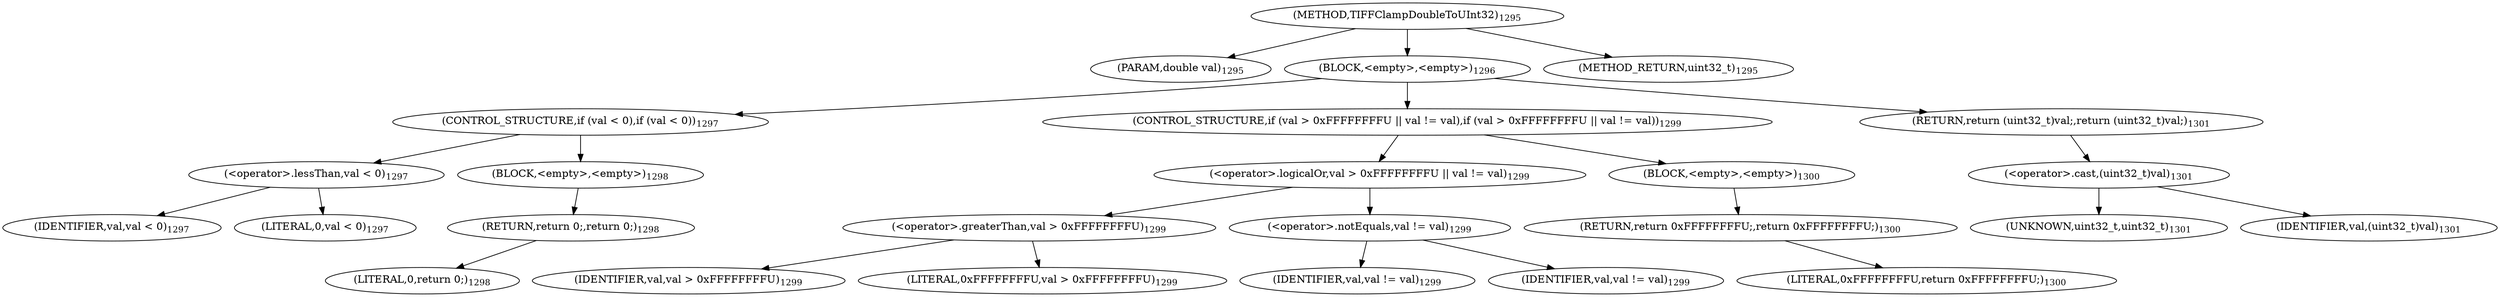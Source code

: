 digraph "TIFFClampDoubleToUInt32" {  
"67519" [label = <(METHOD,TIFFClampDoubleToUInt32)<SUB>1295</SUB>> ]
"67520" [label = <(PARAM,double val)<SUB>1295</SUB>> ]
"67521" [label = <(BLOCK,&lt;empty&gt;,&lt;empty&gt;)<SUB>1296</SUB>> ]
"67522" [label = <(CONTROL_STRUCTURE,if (val &lt; 0),if (val &lt; 0))<SUB>1297</SUB>> ]
"67523" [label = <(&lt;operator&gt;.lessThan,val &lt; 0)<SUB>1297</SUB>> ]
"67524" [label = <(IDENTIFIER,val,val &lt; 0)<SUB>1297</SUB>> ]
"67525" [label = <(LITERAL,0,val &lt; 0)<SUB>1297</SUB>> ]
"67526" [label = <(BLOCK,&lt;empty&gt;,&lt;empty&gt;)<SUB>1298</SUB>> ]
"67527" [label = <(RETURN,return 0;,return 0;)<SUB>1298</SUB>> ]
"67528" [label = <(LITERAL,0,return 0;)<SUB>1298</SUB>> ]
"67529" [label = <(CONTROL_STRUCTURE,if (val &gt; 0xFFFFFFFFU || val != val),if (val &gt; 0xFFFFFFFFU || val != val))<SUB>1299</SUB>> ]
"67530" [label = <(&lt;operator&gt;.logicalOr,val &gt; 0xFFFFFFFFU || val != val)<SUB>1299</SUB>> ]
"67531" [label = <(&lt;operator&gt;.greaterThan,val &gt; 0xFFFFFFFFU)<SUB>1299</SUB>> ]
"67532" [label = <(IDENTIFIER,val,val &gt; 0xFFFFFFFFU)<SUB>1299</SUB>> ]
"67533" [label = <(LITERAL,0xFFFFFFFFU,val &gt; 0xFFFFFFFFU)<SUB>1299</SUB>> ]
"67534" [label = <(&lt;operator&gt;.notEquals,val != val)<SUB>1299</SUB>> ]
"67535" [label = <(IDENTIFIER,val,val != val)<SUB>1299</SUB>> ]
"67536" [label = <(IDENTIFIER,val,val != val)<SUB>1299</SUB>> ]
"67537" [label = <(BLOCK,&lt;empty&gt;,&lt;empty&gt;)<SUB>1300</SUB>> ]
"67538" [label = <(RETURN,return 0xFFFFFFFFU;,return 0xFFFFFFFFU;)<SUB>1300</SUB>> ]
"67539" [label = <(LITERAL,0xFFFFFFFFU,return 0xFFFFFFFFU;)<SUB>1300</SUB>> ]
"67540" [label = <(RETURN,return (uint32_t)val;,return (uint32_t)val;)<SUB>1301</SUB>> ]
"67541" [label = <(&lt;operator&gt;.cast,(uint32_t)val)<SUB>1301</SUB>> ]
"67542" [label = <(UNKNOWN,uint32_t,uint32_t)<SUB>1301</SUB>> ]
"67543" [label = <(IDENTIFIER,val,(uint32_t)val)<SUB>1301</SUB>> ]
"67544" [label = <(METHOD_RETURN,uint32_t)<SUB>1295</SUB>> ]
  "67519" -> "67520" 
  "67519" -> "67521" 
  "67519" -> "67544" 
  "67521" -> "67522" 
  "67521" -> "67529" 
  "67521" -> "67540" 
  "67522" -> "67523" 
  "67522" -> "67526" 
  "67523" -> "67524" 
  "67523" -> "67525" 
  "67526" -> "67527" 
  "67527" -> "67528" 
  "67529" -> "67530" 
  "67529" -> "67537" 
  "67530" -> "67531" 
  "67530" -> "67534" 
  "67531" -> "67532" 
  "67531" -> "67533" 
  "67534" -> "67535" 
  "67534" -> "67536" 
  "67537" -> "67538" 
  "67538" -> "67539" 
  "67540" -> "67541" 
  "67541" -> "67542" 
  "67541" -> "67543" 
}
